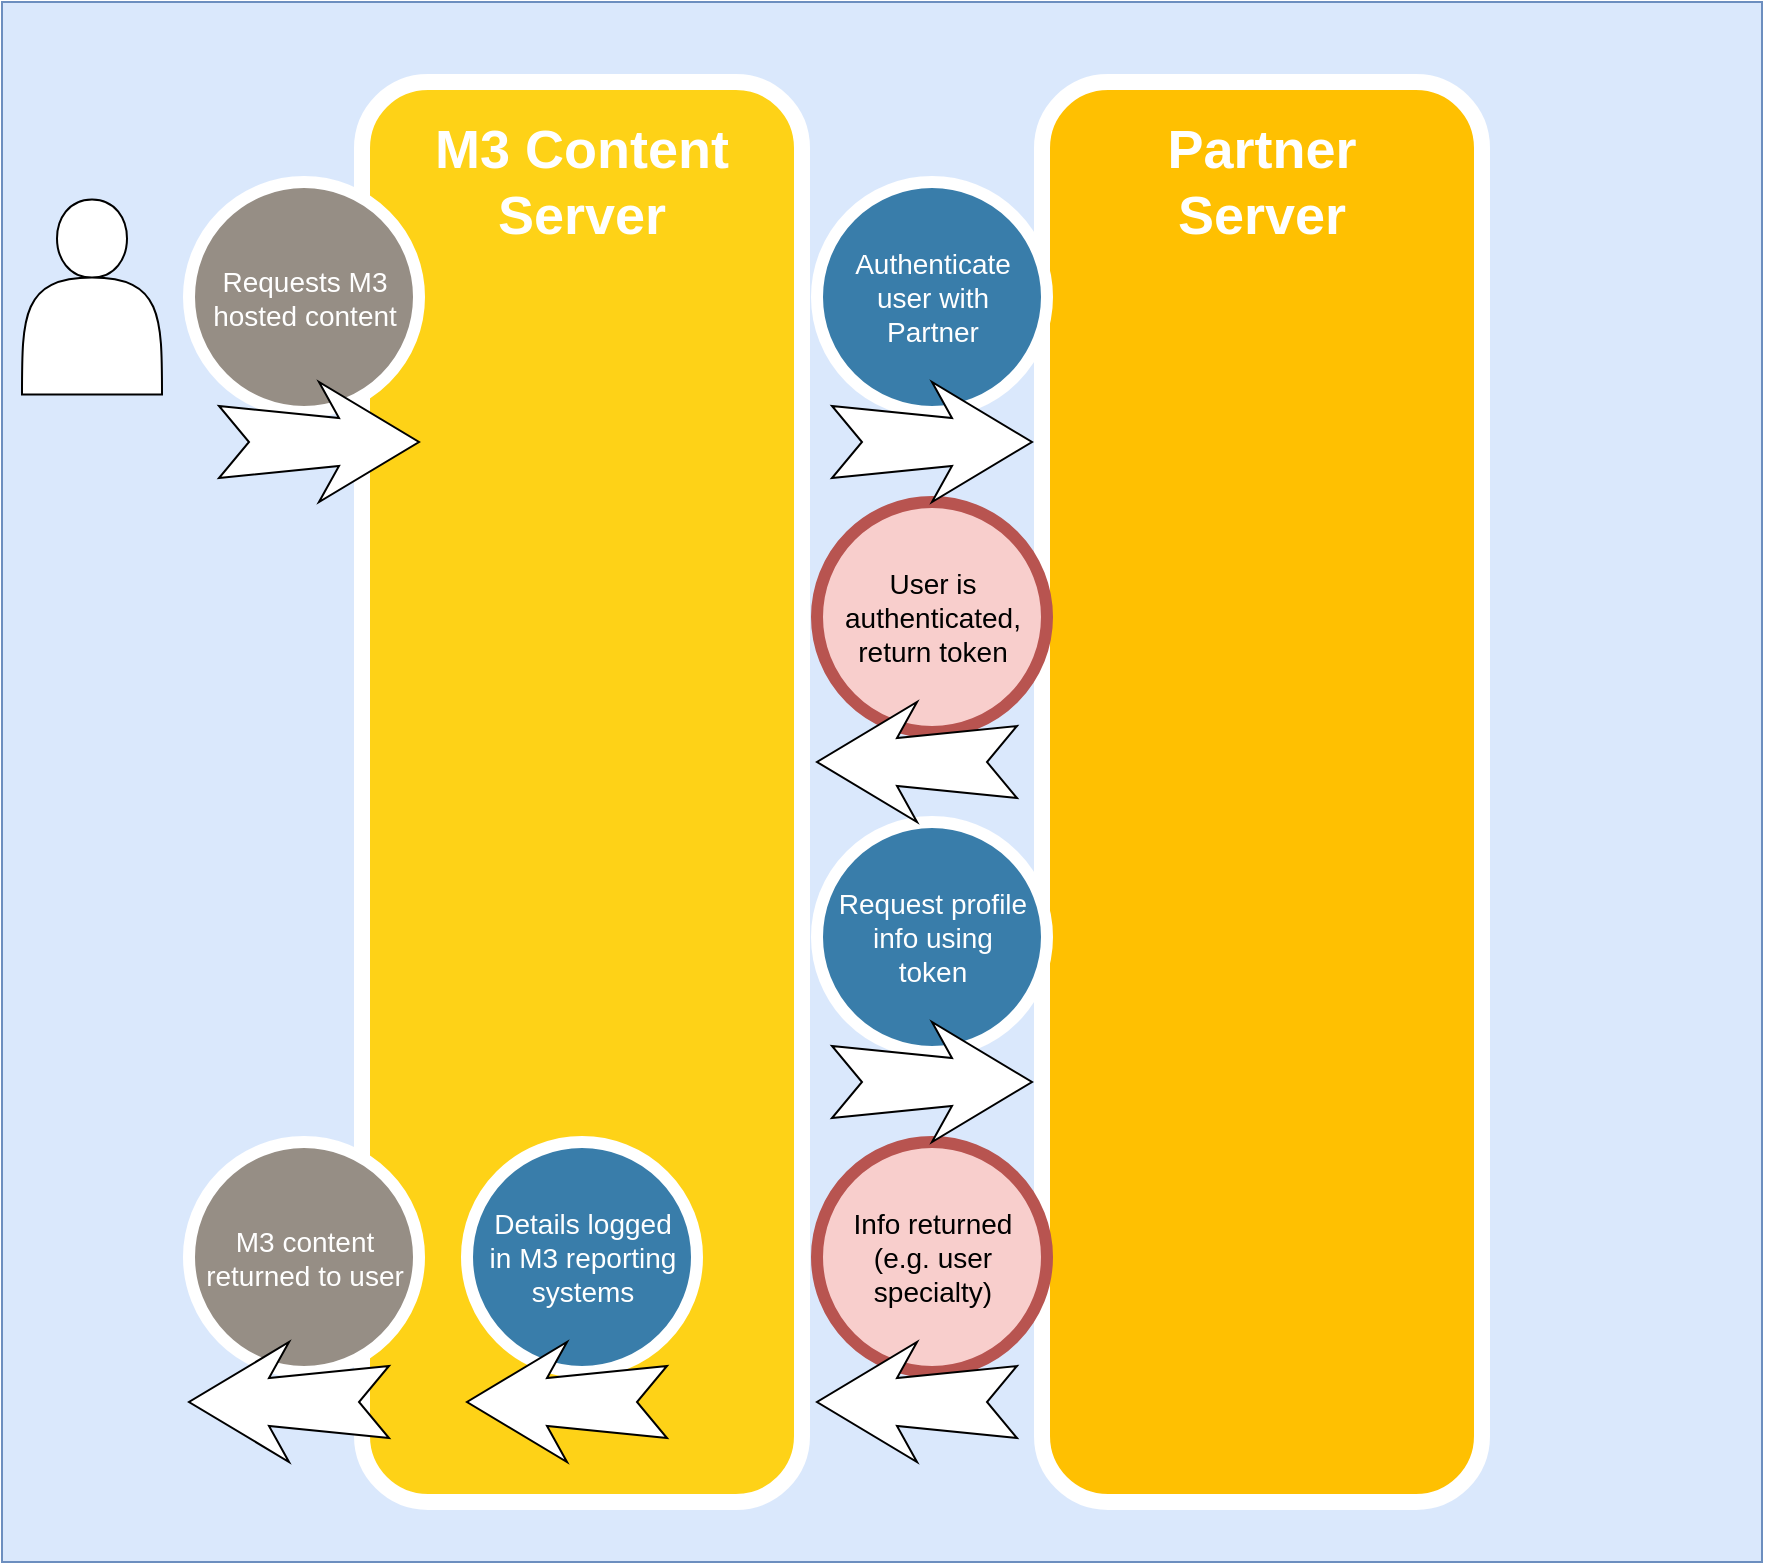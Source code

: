 <mxfile version="13.4.8" type="device"><diagram name="Page-1" id="12e1b939-464a-85fe-373e-61e167be1490"><mxGraphModel dx="1422" dy="713" grid="1" gridSize="10" guides="1" tooltips="1" connect="1" arrows="1" fold="1" page="1" pageScale="1.5" pageWidth="1169" pageHeight="826" background="#ffffff" math="0" shadow="0"><root><mxCell id="0"/><mxCell id="1" parent="0"/><mxCell id="eiSTcWuN50uOuWm16Qzp-21" value="" style="rounded=0;whiteSpace=wrap;html=1;fillColor=#dae8fc;strokeColor=#6c8ebf;" vertex="1" parent="1"><mxGeometry x="100" y="270" width="880" height="780" as="geometry"/></mxCell><mxCell id="60da8b9f42644d3a-2" value="" style="whiteSpace=wrap;html=1;rounded=1;shadow=0;strokeWidth=8;fontSize=20;align=center;fillColor=#FED217;strokeColor=#FFFFFF;" parent="1" vertex="1"><mxGeometry x="280" y="310" width="220" height="710" as="geometry"/></mxCell><mxCell id="60da8b9f42644d3a-3" value="M3 Content &lt;br&gt;Server" style="text;html=1;strokeColor=none;fillColor=none;align=center;verticalAlign=middle;whiteSpace=wrap;rounded=0;shadow=0;fontSize=27;fontColor=#FFFFFF;fontStyle=1" parent="1" vertex="1"><mxGeometry x="250" y="330" width="280" height="60" as="geometry"/></mxCell><mxCell id="60da8b9f42644d3a-8" value="Requests M3 hosted content" style="ellipse;whiteSpace=wrap;html=1;rounded=0;shadow=0;strokeWidth=6;fontSize=14;align=center;strokeColor=#FFFFFF;fontColor=#FFFFFF;fillColor=#968E85;" parent="1" vertex="1"><mxGeometry x="193.5" y="360" width="115" height="115" as="geometry"/></mxCell><mxCell id="60da8b9f42644d3a-17" value="" style="whiteSpace=wrap;html=1;rounded=1;shadow=0;strokeWidth=8;fontSize=20;align=center;fillColor=#FFC001;strokeColor=#FFFFFF;" parent="1" vertex="1"><mxGeometry x="620" y="310" width="220" height="710" as="geometry"/></mxCell><mxCell id="60da8b9f42644d3a-18" value="Partner &lt;br&gt;Server" style="text;html=1;strokeColor=none;fillColor=none;align=center;verticalAlign=middle;whiteSpace=wrap;rounded=0;shadow=0;fontSize=27;fontColor=#FFFFFF;fontStyle=1" parent="1" vertex="1"><mxGeometry x="590" y="330" width="280" height="60" as="geometry"/></mxCell><mxCell id="60da8b9f42644d3a-22" value="Authenticate user with Partner" style="ellipse;whiteSpace=wrap;html=1;rounded=0;shadow=0;strokeWidth=6;fontSize=14;align=center;fillColor=#397DAA;strokeColor=#FFFFFF;fontColor=#FFFFFF;fillOpacity=100;labelPadding=0;spacing=10;" parent="1" vertex="1"><mxGeometry x="507.5" y="360" width="115" height="115" as="geometry"/></mxCell><mxCell id="eiSTcWuN50uOuWm16Qzp-3" value="" style="shape=actor;whiteSpace=wrap;html=1;" vertex="1" parent="1"><mxGeometry x="110" y="368.75" width="70" height="97.5" as="geometry"/></mxCell><mxCell id="eiSTcWuN50uOuWm16Qzp-4" value="" style="html=1;shadow=0;dashed=0;align=center;verticalAlign=middle;shape=mxgraph.arrows2.stylisedArrow;dy=0.6;dx=40;notch=15;feather=0.4;rounded=0;strokeWidth=1;fontSize=27;" vertex="1" parent="1"><mxGeometry x="208.5" y="460" width="100" height="60" as="geometry"/></mxCell><mxCell id="eiSTcWuN50uOuWm16Qzp-8" value="User is authenticated, return token" style="ellipse;whiteSpace=wrap;html=1;rounded=0;shadow=0;strokeWidth=6;fontSize=14;align=center;fillColor=#f8cecc;strokeColor=#b85450;spacing=10;" vertex="1" parent="1"><mxGeometry x="507.5" y="520" width="115" height="115" as="geometry"/></mxCell><mxCell id="eiSTcWuN50uOuWm16Qzp-9" value="Request profile info using token" style="ellipse;whiteSpace=wrap;html=1;rounded=0;shadow=0;strokeWidth=6;fontSize=14;align=center;fillColor=#397DAA;strokeColor=#FFFFFF;fontColor=#FFFFFF;spacing=10;" vertex="1" parent="1"><mxGeometry x="507.5" y="680" width="115" height="115" as="geometry"/></mxCell><mxCell id="eiSTcWuN50uOuWm16Qzp-10" value="Info returned &lt;br&gt;(e.g. user specialty)" style="ellipse;whiteSpace=wrap;html=1;rounded=0;shadow=0;strokeWidth=6;fontSize=14;align=center;fillColor=#f8cecc;strokeColor=#b85450;labelPadding=0;" vertex="1" parent="1"><mxGeometry x="507.5" y="840" width="115" height="115" as="geometry"/></mxCell><mxCell id="eiSTcWuN50uOuWm16Qzp-11" value="M3 content returned to user" style="ellipse;whiteSpace=wrap;html=1;rounded=0;shadow=0;strokeWidth=6;fontSize=14;align=center;strokeColor=#FFFFFF;fontColor=#FFFFFF;fillColor=#968E85;" vertex="1" parent="1"><mxGeometry x="193.5" y="840" width="115" height="115" as="geometry"/></mxCell><mxCell id="eiSTcWuN50uOuWm16Qzp-12" value="" style="html=1;shadow=0;dashed=0;align=center;verticalAlign=middle;shape=mxgraph.arrows2.stylisedArrow;dy=0.6;dx=40;notch=15;feather=0.4;rounded=0;strokeWidth=1;fontSize=27;rotation=-180;" vertex="1" parent="1"><mxGeometry x="193.5" y="940" width="100" height="60" as="geometry"/></mxCell><mxCell id="eiSTcWuN50uOuWm16Qzp-13" value="" style="html=1;shadow=0;dashed=0;align=center;verticalAlign=middle;shape=mxgraph.arrows2.stylisedArrow;dy=0.6;dx=40;notch=15;feather=0.4;rounded=0;strokeWidth=1;fontSize=27;" vertex="1" parent="1"><mxGeometry x="515" y="780" width="100" height="60" as="geometry"/></mxCell><mxCell id="eiSTcWuN50uOuWm16Qzp-14" value="" style="html=1;shadow=0;dashed=0;align=center;verticalAlign=middle;shape=mxgraph.arrows2.stylisedArrow;dy=0.6;dx=40;notch=15;feather=0.4;rounded=0;strokeWidth=1;fontSize=27;rotation=-180;" vertex="1" parent="1"><mxGeometry x="507.5" y="940" width="100" height="60" as="geometry"/></mxCell><mxCell id="60da8b9f42644d3a-9" value="" style="html=1;shadow=0;dashed=0;align=center;verticalAlign=middle;shape=mxgraph.arrows2.stylisedArrow;dy=0.6;dx=40;notch=15;feather=0.4;rounded=0;strokeWidth=1;fontSize=27;" parent="1" vertex="1"><mxGeometry x="515" y="460" width="100" height="60" as="geometry"/></mxCell><mxCell id="60da8b9f42644d3a-23" value="" style="html=1;shadow=0;dashed=0;align=center;verticalAlign=middle;shape=mxgraph.arrows2.stylisedArrow;dy=0.6;dx=40;notch=15;feather=0.4;rounded=0;strokeWidth=1;fontSize=27;rotation=-180;" parent="1" vertex="1"><mxGeometry x="507.5" y="620" width="100" height="60" as="geometry"/></mxCell><mxCell id="eiSTcWuN50uOuWm16Qzp-16" value="Details logged in M3 reporting systems" style="ellipse;whiteSpace=wrap;html=1;rounded=0;shadow=0;strokeWidth=6;fontSize=14;align=center;fillColor=#397DAA;strokeColor=#FFFFFF;fontColor=#FFFFFF;spacing=10;" vertex="1" parent="1"><mxGeometry x="332.5" y="840" width="115" height="115" as="geometry"/></mxCell><mxCell id="eiSTcWuN50uOuWm16Qzp-17" value="" style="html=1;shadow=0;dashed=0;align=center;verticalAlign=middle;shape=mxgraph.arrows2.stylisedArrow;dy=0.6;dx=40;notch=15;feather=0.4;rounded=0;strokeWidth=1;fontSize=27;rotation=-180;" vertex="1" parent="1"><mxGeometry x="332.5" y="940" width="100" height="60" as="geometry"/></mxCell></root></mxGraphModel></diagram></mxfile>